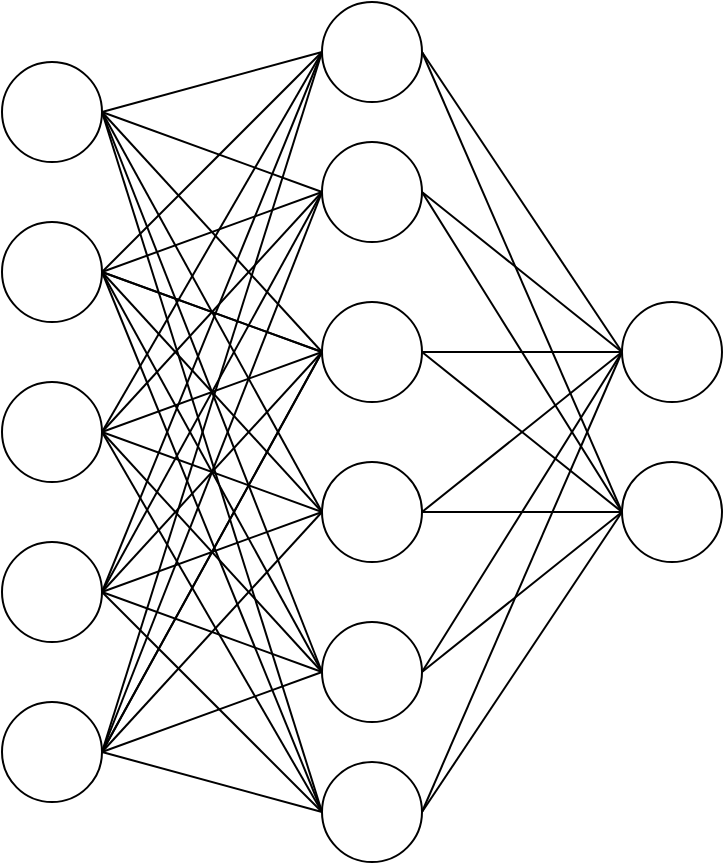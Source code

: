 <mxfile version="14.9.8" type="device"><diagram id="8KToAk1mLhPVjwcWpMie" name="Page-1"><mxGraphModel dx="868" dy="482" grid="1" gridSize="10" guides="1" tooltips="1" connect="1" arrows="1" fold="1" page="1" pageScale="1" pageWidth="850" pageHeight="1100" math="0" shadow="0"><root><mxCell id="0"/><mxCell id="1" parent="0"/><mxCell id="GrFstWBfSUjPZWSX3dVy-1" value="" style="ellipse;whiteSpace=wrap;html=1;aspect=fixed;" parent="1" vertex="1"><mxGeometry x="240" y="160" width="50" height="50" as="geometry"/></mxCell><mxCell id="GrFstWBfSUjPZWSX3dVy-2" value="" style="ellipse;whiteSpace=wrap;html=1;aspect=fixed;" parent="1" vertex="1"><mxGeometry x="240" y="240" width="50" height="50" as="geometry"/></mxCell><mxCell id="GrFstWBfSUjPZWSX3dVy-3" value="" style="ellipse;whiteSpace=wrap;html=1;aspect=fixed;" parent="1" vertex="1"><mxGeometry x="240" y="320" width="50" height="50" as="geometry"/></mxCell><mxCell id="GrFstWBfSUjPZWSX3dVy-4" value="" style="ellipse;whiteSpace=wrap;html=1;aspect=fixed;" parent="1" vertex="1"><mxGeometry x="240" y="400" width="50" height="50" as="geometry"/></mxCell><mxCell id="GrFstWBfSUjPZWSX3dVy-5" value="" style="ellipse;whiteSpace=wrap;html=1;aspect=fixed;" parent="1" vertex="1"><mxGeometry x="240" y="480" width="50" height="50" as="geometry"/></mxCell><mxCell id="GrFstWBfSUjPZWSX3dVy-6" value="" style="ellipse;whiteSpace=wrap;html=1;aspect=fixed;" parent="1" vertex="1"><mxGeometry x="400" y="130" width="50" height="50" as="geometry"/></mxCell><mxCell id="GrFstWBfSUjPZWSX3dVy-7" value="" style="ellipse;whiteSpace=wrap;html=1;aspect=fixed;" parent="1" vertex="1"><mxGeometry x="400" y="200" width="50" height="50" as="geometry"/></mxCell><mxCell id="GrFstWBfSUjPZWSX3dVy-8" value="" style="ellipse;whiteSpace=wrap;html=1;aspect=fixed;" parent="1" vertex="1"><mxGeometry x="400" y="280" width="50" height="50" as="geometry"/></mxCell><mxCell id="GrFstWBfSUjPZWSX3dVy-9" value="" style="ellipse;whiteSpace=wrap;html=1;aspect=fixed;" parent="1" vertex="1"><mxGeometry x="400" y="360" width="50" height="50" as="geometry"/></mxCell><mxCell id="GrFstWBfSUjPZWSX3dVy-10" value="" style="ellipse;whiteSpace=wrap;html=1;aspect=fixed;" parent="1" vertex="1"><mxGeometry x="400" y="440" width="50" height="50" as="geometry"/></mxCell><mxCell id="GrFstWBfSUjPZWSX3dVy-11" value="" style="ellipse;whiteSpace=wrap;html=1;aspect=fixed;" parent="1" vertex="1"><mxGeometry x="400" y="510" width="50" height="50" as="geometry"/></mxCell><mxCell id="GrFstWBfSUjPZWSX3dVy-12" value="" style="ellipse;whiteSpace=wrap;html=1;aspect=fixed;" parent="1" vertex="1"><mxGeometry x="550" y="280" width="50" height="50" as="geometry"/></mxCell><mxCell id="GrFstWBfSUjPZWSX3dVy-13" value="" style="ellipse;whiteSpace=wrap;html=1;aspect=fixed;" parent="1" vertex="1"><mxGeometry x="550" y="360" width="50" height="50" as="geometry"/></mxCell><mxCell id="GrFstWBfSUjPZWSX3dVy-17" value="" style="endArrow=none;html=1;entryX=1;entryY=0.5;entryDx=0;entryDy=0;exitX=0;exitY=0.5;exitDx=0;exitDy=0;" parent="1" source="GrFstWBfSUjPZWSX3dVy-6" target="GrFstWBfSUjPZWSX3dVy-1" edge="1"><mxGeometry width="50" height="50" relative="1" as="geometry"><mxPoint x="200" y="340" as="sourcePoint"/><mxPoint x="250" y="290" as="targetPoint"/></mxGeometry></mxCell><mxCell id="GrFstWBfSUjPZWSX3dVy-18" value="" style="endArrow=none;html=1;entryX=1;entryY=0.5;entryDx=0;entryDy=0;exitX=0;exitY=0.5;exitDx=0;exitDy=0;" parent="1" source="GrFstWBfSUjPZWSX3dVy-7" target="GrFstWBfSUjPZWSX3dVy-1" edge="1"><mxGeometry width="50" height="50" relative="1" as="geometry"><mxPoint x="410" y="340" as="sourcePoint"/><mxPoint x="460" y="290" as="targetPoint"/></mxGeometry></mxCell><mxCell id="GrFstWBfSUjPZWSX3dVy-19" value="" style="endArrow=none;html=1;exitX=1;exitY=0.5;exitDx=0;exitDy=0;entryX=0;entryY=0.5;entryDx=0;entryDy=0;" parent="1" source="GrFstWBfSUjPZWSX3dVy-1" target="GrFstWBfSUjPZWSX3dVy-8" edge="1"><mxGeometry width="50" height="50" relative="1" as="geometry"><mxPoint x="410" y="340" as="sourcePoint"/><mxPoint x="460" y="290" as="targetPoint"/></mxGeometry></mxCell><mxCell id="GrFstWBfSUjPZWSX3dVy-20" value="" style="endArrow=none;html=1;exitX=1;exitY=0.5;exitDx=0;exitDy=0;entryX=0;entryY=0.5;entryDx=0;entryDy=0;" parent="1" source="GrFstWBfSUjPZWSX3dVy-1" target="GrFstWBfSUjPZWSX3dVy-9" edge="1"><mxGeometry width="50" height="50" relative="1" as="geometry"><mxPoint x="410" y="340" as="sourcePoint"/><mxPoint x="460" y="290" as="targetPoint"/></mxGeometry></mxCell><mxCell id="GrFstWBfSUjPZWSX3dVy-21" value="" style="endArrow=none;html=1;exitX=1;exitY=0.5;exitDx=0;exitDy=0;entryX=0;entryY=0.5;entryDx=0;entryDy=0;" parent="1" source="GrFstWBfSUjPZWSX3dVy-1" target="GrFstWBfSUjPZWSX3dVy-10" edge="1"><mxGeometry width="50" height="50" relative="1" as="geometry"><mxPoint x="410" y="340" as="sourcePoint"/><mxPoint x="460" y="290" as="targetPoint"/></mxGeometry></mxCell><mxCell id="GrFstWBfSUjPZWSX3dVy-22" value="" style="endArrow=none;html=1;exitX=1;exitY=0.5;exitDx=0;exitDy=0;entryX=0;entryY=0.5;entryDx=0;entryDy=0;" parent="1" source="GrFstWBfSUjPZWSX3dVy-1" target="GrFstWBfSUjPZWSX3dVy-11" edge="1"><mxGeometry width="50" height="50" relative="1" as="geometry"><mxPoint x="410" y="340" as="sourcePoint"/><mxPoint x="460" y="290" as="targetPoint"/></mxGeometry></mxCell><mxCell id="GrFstWBfSUjPZWSX3dVy-23" value="" style="endArrow=none;html=1;exitX=1;exitY=0.5;exitDx=0;exitDy=0;entryX=0;entryY=0.5;entryDx=0;entryDy=0;" parent="1" source="GrFstWBfSUjPZWSX3dVy-2" target="GrFstWBfSUjPZWSX3dVy-6" edge="1"><mxGeometry width="50" height="50" relative="1" as="geometry"><mxPoint x="410" y="340" as="sourcePoint"/><mxPoint x="460" y="290" as="targetPoint"/></mxGeometry></mxCell><mxCell id="GrFstWBfSUjPZWSX3dVy-24" value="" style="endArrow=none;html=1;exitX=1;exitY=0.5;exitDx=0;exitDy=0;entryX=0;entryY=0.5;entryDx=0;entryDy=0;" parent="1" source="GrFstWBfSUjPZWSX3dVy-2" target="GrFstWBfSUjPZWSX3dVy-7" edge="1"><mxGeometry width="50" height="50" relative="1" as="geometry"><mxPoint x="410" y="340" as="sourcePoint"/><mxPoint x="460" y="290" as="targetPoint"/></mxGeometry></mxCell><mxCell id="GrFstWBfSUjPZWSX3dVy-25" value="" style="endArrow=none;html=1;exitX=1;exitY=0.5;exitDx=0;exitDy=0;entryX=0;entryY=0.5;entryDx=0;entryDy=0;" parent="1" source="GrFstWBfSUjPZWSX3dVy-2" target="GrFstWBfSUjPZWSX3dVy-8" edge="1"><mxGeometry width="50" height="50" relative="1" as="geometry"><mxPoint x="410" y="340" as="sourcePoint"/><mxPoint x="460" y="290" as="targetPoint"/></mxGeometry></mxCell><mxCell id="GrFstWBfSUjPZWSX3dVy-26" value="" style="endArrow=none;html=1;exitX=1;exitY=0.5;exitDx=0;exitDy=0;entryX=0;entryY=0.5;entryDx=0;entryDy=0;" parent="1" source="GrFstWBfSUjPZWSX3dVy-2" target="GrFstWBfSUjPZWSX3dVy-8" edge="1"><mxGeometry width="50" height="50" relative="1" as="geometry"><mxPoint x="410" y="340" as="sourcePoint"/><mxPoint x="460" y="290" as="targetPoint"/></mxGeometry></mxCell><mxCell id="GrFstWBfSUjPZWSX3dVy-27" value="" style="endArrow=none;html=1;exitX=1;exitY=0.5;exitDx=0;exitDy=0;entryX=0;entryY=0.5;entryDx=0;entryDy=0;" parent="1" source="GrFstWBfSUjPZWSX3dVy-2" target="GrFstWBfSUjPZWSX3dVy-9" edge="1"><mxGeometry width="50" height="50" relative="1" as="geometry"><mxPoint x="410" y="340" as="sourcePoint"/><mxPoint x="460" y="290" as="targetPoint"/></mxGeometry></mxCell><mxCell id="GrFstWBfSUjPZWSX3dVy-31" value="" style="endArrow=none;html=1;exitX=1;exitY=0.5;exitDx=0;exitDy=0;entryX=0;entryY=0.5;entryDx=0;entryDy=0;" parent="1" source="GrFstWBfSUjPZWSX3dVy-2" target="GrFstWBfSUjPZWSX3dVy-10" edge="1"><mxGeometry width="50" height="50" relative="1" as="geometry"><mxPoint x="410" y="340" as="sourcePoint"/><mxPoint x="460" y="290" as="targetPoint"/></mxGeometry></mxCell><mxCell id="GrFstWBfSUjPZWSX3dVy-32" value="" style="endArrow=none;html=1;exitX=1;exitY=0.5;exitDx=0;exitDy=0;entryX=0;entryY=0.5;entryDx=0;entryDy=0;" parent="1" source="GrFstWBfSUjPZWSX3dVy-2" target="GrFstWBfSUjPZWSX3dVy-11" edge="1"><mxGeometry width="50" height="50" relative="1" as="geometry"><mxPoint x="410" y="340" as="sourcePoint"/><mxPoint x="460" y="290" as="targetPoint"/></mxGeometry></mxCell><mxCell id="GrFstWBfSUjPZWSX3dVy-33" value="" style="endArrow=none;html=1;exitX=1;exitY=0.5;exitDx=0;exitDy=0;entryX=0;entryY=0.5;entryDx=0;entryDy=0;" parent="1" source="GrFstWBfSUjPZWSX3dVy-3" target="GrFstWBfSUjPZWSX3dVy-6" edge="1"><mxGeometry width="50" height="50" relative="1" as="geometry"><mxPoint x="410" y="340" as="sourcePoint"/><mxPoint x="460" y="290" as="targetPoint"/></mxGeometry></mxCell><mxCell id="GrFstWBfSUjPZWSX3dVy-34" value="" style="endArrow=none;html=1;exitX=1;exitY=0.5;exitDx=0;exitDy=0;entryX=0;entryY=0.5;entryDx=0;entryDy=0;" parent="1" source="GrFstWBfSUjPZWSX3dVy-3" target="GrFstWBfSUjPZWSX3dVy-7" edge="1"><mxGeometry width="50" height="50" relative="1" as="geometry"><mxPoint x="410" y="340" as="sourcePoint"/><mxPoint x="460" y="290" as="targetPoint"/></mxGeometry></mxCell><mxCell id="GrFstWBfSUjPZWSX3dVy-35" value="" style="endArrow=none;html=1;exitX=1;exitY=0.5;exitDx=0;exitDy=0;entryX=0;entryY=0.5;entryDx=0;entryDy=0;" parent="1" source="GrFstWBfSUjPZWSX3dVy-3" target="GrFstWBfSUjPZWSX3dVy-8" edge="1"><mxGeometry width="50" height="50" relative="1" as="geometry"><mxPoint x="410" y="340" as="sourcePoint"/><mxPoint x="460" y="290" as="targetPoint"/></mxGeometry></mxCell><mxCell id="GrFstWBfSUjPZWSX3dVy-36" value="" style="endArrow=none;html=1;exitX=1;exitY=0.5;exitDx=0;exitDy=0;entryX=0;entryY=0.5;entryDx=0;entryDy=0;" parent="1" source="GrFstWBfSUjPZWSX3dVy-3" target="GrFstWBfSUjPZWSX3dVy-9" edge="1"><mxGeometry width="50" height="50" relative="1" as="geometry"><mxPoint x="410" y="340" as="sourcePoint"/><mxPoint x="460" y="290" as="targetPoint"/></mxGeometry></mxCell><mxCell id="GrFstWBfSUjPZWSX3dVy-37" value="" style="endArrow=none;html=1;exitX=1;exitY=0.5;exitDx=0;exitDy=0;entryX=0;entryY=0.5;entryDx=0;entryDy=0;" parent="1" source="GrFstWBfSUjPZWSX3dVy-3" target="GrFstWBfSUjPZWSX3dVy-10" edge="1"><mxGeometry width="50" height="50" relative="1" as="geometry"><mxPoint x="410" y="340" as="sourcePoint"/><mxPoint x="460" y="290" as="targetPoint"/></mxGeometry></mxCell><mxCell id="GrFstWBfSUjPZWSX3dVy-38" value="" style="endArrow=none;html=1;exitX=1;exitY=0.5;exitDx=0;exitDy=0;entryX=0;entryY=0.5;entryDx=0;entryDy=0;" parent="1" source="GrFstWBfSUjPZWSX3dVy-3" target="GrFstWBfSUjPZWSX3dVy-11" edge="1"><mxGeometry width="50" height="50" relative="1" as="geometry"><mxPoint x="410" y="340" as="sourcePoint"/><mxPoint x="460" y="290" as="targetPoint"/></mxGeometry></mxCell><mxCell id="GrFstWBfSUjPZWSX3dVy-39" value="" style="endArrow=none;html=1;exitX=1;exitY=0.5;exitDx=0;exitDy=0;entryX=0;entryY=0.5;entryDx=0;entryDy=0;" parent="1" source="GrFstWBfSUjPZWSX3dVy-4" target="GrFstWBfSUjPZWSX3dVy-6" edge="1"><mxGeometry width="50" height="50" relative="1" as="geometry"><mxPoint x="410" y="340" as="sourcePoint"/><mxPoint x="460" y="290" as="targetPoint"/></mxGeometry></mxCell><mxCell id="GrFstWBfSUjPZWSX3dVy-40" value="" style="endArrow=none;html=1;exitX=1;exitY=0.5;exitDx=0;exitDy=0;entryX=0;entryY=0.5;entryDx=0;entryDy=0;" parent="1" source="GrFstWBfSUjPZWSX3dVy-4" target="GrFstWBfSUjPZWSX3dVy-7" edge="1"><mxGeometry width="50" height="50" relative="1" as="geometry"><mxPoint x="410" y="340" as="sourcePoint"/><mxPoint x="460" y="290" as="targetPoint"/></mxGeometry></mxCell><mxCell id="GrFstWBfSUjPZWSX3dVy-41" value="" style="endArrow=none;html=1;exitX=1;exitY=0.5;exitDx=0;exitDy=0;entryX=0;entryY=0.5;entryDx=0;entryDy=0;" parent="1" source="GrFstWBfSUjPZWSX3dVy-4" target="GrFstWBfSUjPZWSX3dVy-8" edge="1"><mxGeometry width="50" height="50" relative="1" as="geometry"><mxPoint x="410" y="340" as="sourcePoint"/><mxPoint x="460" y="290" as="targetPoint"/></mxGeometry></mxCell><mxCell id="GrFstWBfSUjPZWSX3dVy-42" value="" style="endArrow=none;html=1;exitX=1;exitY=0.5;exitDx=0;exitDy=0;entryX=0;entryY=0.5;entryDx=0;entryDy=0;" parent="1" source="GrFstWBfSUjPZWSX3dVy-4" target="GrFstWBfSUjPZWSX3dVy-9" edge="1"><mxGeometry width="50" height="50" relative="1" as="geometry"><mxPoint x="410" y="340" as="sourcePoint"/><mxPoint x="460" y="290" as="targetPoint"/></mxGeometry></mxCell><mxCell id="GrFstWBfSUjPZWSX3dVy-43" value="" style="endArrow=none;html=1;exitX=1;exitY=0.5;exitDx=0;exitDy=0;entryX=0;entryY=0.5;entryDx=0;entryDy=0;" parent="1" source="GrFstWBfSUjPZWSX3dVy-4" target="GrFstWBfSUjPZWSX3dVy-10" edge="1"><mxGeometry width="50" height="50" relative="1" as="geometry"><mxPoint x="410" y="340" as="sourcePoint"/><mxPoint x="460" y="290" as="targetPoint"/></mxGeometry></mxCell><mxCell id="GrFstWBfSUjPZWSX3dVy-44" value="" style="endArrow=none;html=1;exitX=1;exitY=0.5;exitDx=0;exitDy=0;entryX=0;entryY=0.5;entryDx=0;entryDy=0;" parent="1" source="GrFstWBfSUjPZWSX3dVy-4" target="GrFstWBfSUjPZWSX3dVy-11" edge="1"><mxGeometry width="50" height="50" relative="1" as="geometry"><mxPoint x="410" y="340" as="sourcePoint"/><mxPoint x="460" y="290" as="targetPoint"/></mxGeometry></mxCell><mxCell id="GrFstWBfSUjPZWSX3dVy-45" value="" style="endArrow=none;html=1;exitX=1;exitY=0.5;exitDx=0;exitDy=0;entryX=0;entryY=0.5;entryDx=0;entryDy=0;" parent="1" source="GrFstWBfSUjPZWSX3dVy-5" target="GrFstWBfSUjPZWSX3dVy-6" edge="1"><mxGeometry width="50" height="50" relative="1" as="geometry"><mxPoint x="410" y="340" as="sourcePoint"/><mxPoint x="460" y="290" as="targetPoint"/></mxGeometry></mxCell><mxCell id="GrFstWBfSUjPZWSX3dVy-46" value="" style="endArrow=none;html=1;exitX=1;exitY=0.5;exitDx=0;exitDy=0;entryX=0;entryY=0.5;entryDx=0;entryDy=0;" parent="1" source="GrFstWBfSUjPZWSX3dVy-5" target="GrFstWBfSUjPZWSX3dVy-7" edge="1"><mxGeometry width="50" height="50" relative="1" as="geometry"><mxPoint x="410" y="340" as="sourcePoint"/><mxPoint x="460" y="290" as="targetPoint"/></mxGeometry></mxCell><mxCell id="GrFstWBfSUjPZWSX3dVy-47" value="" style="endArrow=none;html=1;exitX=1;exitY=0.5;exitDx=0;exitDy=0;entryX=0;entryY=0.5;entryDx=0;entryDy=0;" parent="1" source="GrFstWBfSUjPZWSX3dVy-5" target="GrFstWBfSUjPZWSX3dVy-8" edge="1"><mxGeometry width="50" height="50" relative="1" as="geometry"><mxPoint x="410" y="340" as="sourcePoint"/><mxPoint x="460" y="290" as="targetPoint"/></mxGeometry></mxCell><mxCell id="GrFstWBfSUjPZWSX3dVy-48" value="" style="endArrow=none;html=1;exitX=1;exitY=0.5;exitDx=0;exitDy=0;entryX=0;entryY=0.5;entryDx=0;entryDy=0;" parent="1" source="GrFstWBfSUjPZWSX3dVy-5" target="GrFstWBfSUjPZWSX3dVy-8" edge="1"><mxGeometry width="50" height="50" relative="1" as="geometry"><mxPoint x="410" y="340" as="sourcePoint"/><mxPoint x="460" y="290" as="targetPoint"/></mxGeometry></mxCell><mxCell id="GrFstWBfSUjPZWSX3dVy-49" value="" style="endArrow=none;html=1;exitX=1;exitY=0.5;exitDx=0;exitDy=0;entryX=0;entryY=0.5;entryDx=0;entryDy=0;" parent="1" source="GrFstWBfSUjPZWSX3dVy-5" target="GrFstWBfSUjPZWSX3dVy-9" edge="1"><mxGeometry width="50" height="50" relative="1" as="geometry"><mxPoint x="410" y="340" as="sourcePoint"/><mxPoint x="460" y="290" as="targetPoint"/></mxGeometry></mxCell><mxCell id="GrFstWBfSUjPZWSX3dVy-50" value="" style="endArrow=none;html=1;exitX=1;exitY=0.5;exitDx=0;exitDy=0;entryX=0;entryY=0.5;entryDx=0;entryDy=0;" parent="1" source="GrFstWBfSUjPZWSX3dVy-5" target="GrFstWBfSUjPZWSX3dVy-10" edge="1"><mxGeometry width="50" height="50" relative="1" as="geometry"><mxPoint x="410" y="340" as="sourcePoint"/><mxPoint x="460" y="290" as="targetPoint"/></mxGeometry></mxCell><mxCell id="GrFstWBfSUjPZWSX3dVy-51" value="" style="endArrow=none;html=1;exitX=1;exitY=0.5;exitDx=0;exitDy=0;entryX=0;entryY=0.5;entryDx=0;entryDy=0;" parent="1" source="GrFstWBfSUjPZWSX3dVy-5" target="GrFstWBfSUjPZWSX3dVy-11" edge="1"><mxGeometry width="50" height="50" relative="1" as="geometry"><mxPoint x="410" y="340" as="sourcePoint"/><mxPoint x="460" y="290" as="targetPoint"/></mxGeometry></mxCell><mxCell id="GrFstWBfSUjPZWSX3dVy-52" value="" style="endArrow=none;html=1;entryX=0;entryY=0.5;entryDx=0;entryDy=0;exitX=1;exitY=0.5;exitDx=0;exitDy=0;" parent="1" source="GrFstWBfSUjPZWSX3dVy-6" target="GrFstWBfSUjPZWSX3dVy-12" edge="1"><mxGeometry width="50" height="50" relative="1" as="geometry"><mxPoint x="410" y="340" as="sourcePoint"/><mxPoint x="460" y="290" as="targetPoint"/></mxGeometry></mxCell><mxCell id="GrFstWBfSUjPZWSX3dVy-53" value="" style="endArrow=none;html=1;entryX=0;entryY=0.5;entryDx=0;entryDy=0;exitX=1;exitY=0.5;exitDx=0;exitDy=0;" parent="1" source="GrFstWBfSUjPZWSX3dVy-6" target="GrFstWBfSUjPZWSX3dVy-13" edge="1"><mxGeometry width="50" height="50" relative="1" as="geometry"><mxPoint x="410" y="340" as="sourcePoint"/><mxPoint x="460" y="290" as="targetPoint"/></mxGeometry></mxCell><mxCell id="GrFstWBfSUjPZWSX3dVy-54" value="" style="endArrow=none;html=1;entryX=0;entryY=0.5;entryDx=0;entryDy=0;exitX=1;exitY=0.5;exitDx=0;exitDy=0;" parent="1" source="GrFstWBfSUjPZWSX3dVy-7" target="GrFstWBfSUjPZWSX3dVy-12" edge="1"><mxGeometry width="50" height="50" relative="1" as="geometry"><mxPoint x="410" y="340" as="sourcePoint"/><mxPoint x="460" y="290" as="targetPoint"/></mxGeometry></mxCell><mxCell id="GrFstWBfSUjPZWSX3dVy-55" value="" style="endArrow=none;html=1;entryX=1;entryY=0.5;entryDx=0;entryDy=0;exitX=0;exitY=0.5;exitDx=0;exitDy=0;" parent="1" source="GrFstWBfSUjPZWSX3dVy-13" target="GrFstWBfSUjPZWSX3dVy-7" edge="1"><mxGeometry width="50" height="50" relative="1" as="geometry"><mxPoint x="410" y="340" as="sourcePoint"/><mxPoint x="460" y="290" as="targetPoint"/></mxGeometry></mxCell><mxCell id="GrFstWBfSUjPZWSX3dVy-56" value="" style="endArrow=none;html=1;entryX=1;entryY=0.5;entryDx=0;entryDy=0;exitX=0;exitY=0.5;exitDx=0;exitDy=0;" parent="1" source="GrFstWBfSUjPZWSX3dVy-12" target="GrFstWBfSUjPZWSX3dVy-8" edge="1"><mxGeometry width="50" height="50" relative="1" as="geometry"><mxPoint x="410" y="340" as="sourcePoint"/><mxPoint x="460" y="290" as="targetPoint"/></mxGeometry></mxCell><mxCell id="GrFstWBfSUjPZWSX3dVy-57" value="" style="endArrow=none;html=1;entryX=1;entryY=0.5;entryDx=0;entryDy=0;exitX=0;exitY=0.5;exitDx=0;exitDy=0;" parent="1" source="GrFstWBfSUjPZWSX3dVy-13" target="GrFstWBfSUjPZWSX3dVy-8" edge="1"><mxGeometry width="50" height="50" relative="1" as="geometry"><mxPoint x="410" y="340" as="sourcePoint"/><mxPoint x="460" y="290" as="targetPoint"/></mxGeometry></mxCell><mxCell id="GrFstWBfSUjPZWSX3dVy-58" value="" style="endArrow=none;html=1;entryX=1;entryY=0.5;entryDx=0;entryDy=0;exitX=0;exitY=0.5;exitDx=0;exitDy=0;" parent="1" source="GrFstWBfSUjPZWSX3dVy-12" target="GrFstWBfSUjPZWSX3dVy-9" edge="1"><mxGeometry width="50" height="50" relative="1" as="geometry"><mxPoint x="410" y="340" as="sourcePoint"/><mxPoint x="460" y="290" as="targetPoint"/></mxGeometry></mxCell><mxCell id="GrFstWBfSUjPZWSX3dVy-59" value="" style="endArrow=none;html=1;exitX=1;exitY=0.5;exitDx=0;exitDy=0;entryX=0;entryY=0.5;entryDx=0;entryDy=0;" parent="1" source="GrFstWBfSUjPZWSX3dVy-9" target="GrFstWBfSUjPZWSX3dVy-13" edge="1"><mxGeometry width="50" height="50" relative="1" as="geometry"><mxPoint x="410" y="340" as="sourcePoint"/><mxPoint x="460" y="290" as="targetPoint"/></mxGeometry></mxCell><mxCell id="GrFstWBfSUjPZWSX3dVy-60" value="" style="endArrow=none;html=1;exitX=1;exitY=0.5;exitDx=0;exitDy=0;entryX=0;entryY=0.5;entryDx=0;entryDy=0;" parent="1" source="GrFstWBfSUjPZWSX3dVy-10" target="GrFstWBfSUjPZWSX3dVy-12" edge="1"><mxGeometry width="50" height="50" relative="1" as="geometry"><mxPoint x="410" y="340" as="sourcePoint"/><mxPoint x="460" y="290" as="targetPoint"/></mxGeometry></mxCell><mxCell id="GrFstWBfSUjPZWSX3dVy-61" value="" style="endArrow=none;html=1;exitX=1;exitY=0.5;exitDx=0;exitDy=0;entryX=0;entryY=0.5;entryDx=0;entryDy=0;" parent="1" source="GrFstWBfSUjPZWSX3dVy-10" target="GrFstWBfSUjPZWSX3dVy-13" edge="1"><mxGeometry width="50" height="50" relative="1" as="geometry"><mxPoint x="410" y="340" as="sourcePoint"/><mxPoint x="460" y="290" as="targetPoint"/></mxGeometry></mxCell><mxCell id="GrFstWBfSUjPZWSX3dVy-63" value="" style="endArrow=none;html=1;exitX=1;exitY=0.5;exitDx=0;exitDy=0;entryX=0;entryY=0.5;entryDx=0;entryDy=0;" parent="1" source="GrFstWBfSUjPZWSX3dVy-11" target="GrFstWBfSUjPZWSX3dVy-12" edge="1"><mxGeometry width="50" height="50" relative="1" as="geometry"><mxPoint x="410" y="340" as="sourcePoint"/><mxPoint x="460" y="290" as="targetPoint"/></mxGeometry></mxCell><mxCell id="GrFstWBfSUjPZWSX3dVy-64" value="" style="endArrow=none;html=1;exitX=1;exitY=0.5;exitDx=0;exitDy=0;entryX=0;entryY=0.5;entryDx=0;entryDy=0;" parent="1" source="GrFstWBfSUjPZWSX3dVy-11" target="GrFstWBfSUjPZWSX3dVy-13" edge="1"><mxGeometry width="50" height="50" relative="1" as="geometry"><mxPoint x="410" y="340" as="sourcePoint"/><mxPoint x="460" y="290" as="targetPoint"/></mxGeometry></mxCell></root></mxGraphModel></diagram></mxfile>